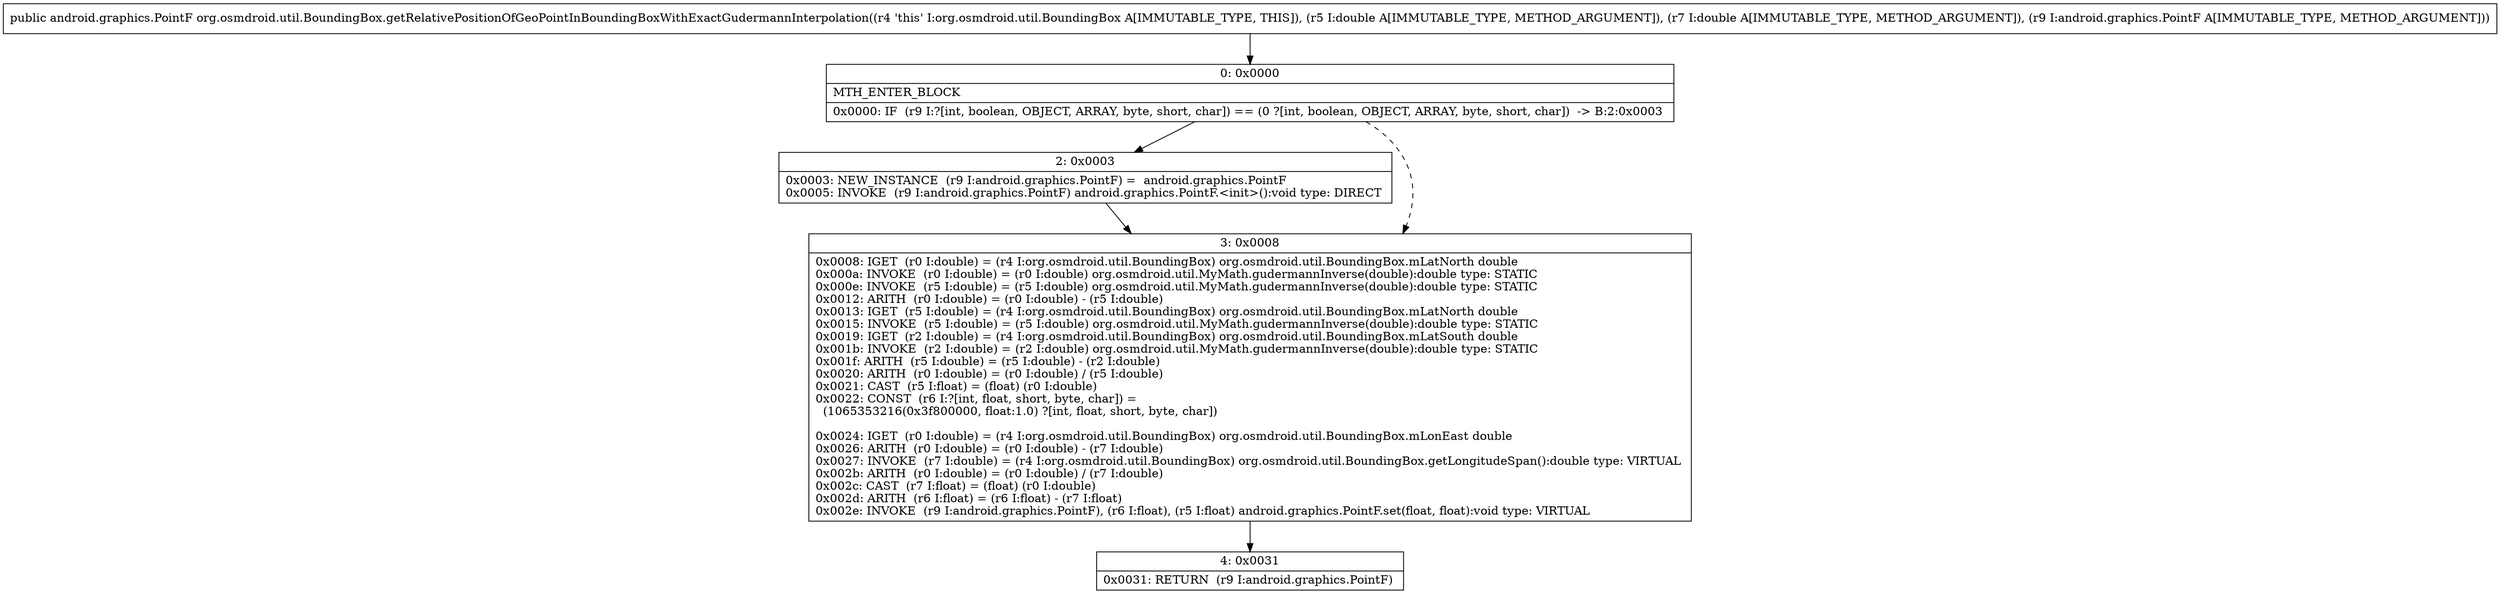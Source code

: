digraph "CFG fororg.osmdroid.util.BoundingBox.getRelativePositionOfGeoPointInBoundingBoxWithExactGudermannInterpolation(DDLandroid\/graphics\/PointF;)Landroid\/graphics\/PointF;" {
Node_0 [shape=record,label="{0\:\ 0x0000|MTH_ENTER_BLOCK\l|0x0000: IF  (r9 I:?[int, boolean, OBJECT, ARRAY, byte, short, char]) == (0 ?[int, boolean, OBJECT, ARRAY, byte, short, char])  \-\> B:2:0x0003 \l}"];
Node_2 [shape=record,label="{2\:\ 0x0003|0x0003: NEW_INSTANCE  (r9 I:android.graphics.PointF) =  android.graphics.PointF \l0x0005: INVOKE  (r9 I:android.graphics.PointF) android.graphics.PointF.\<init\>():void type: DIRECT \l}"];
Node_3 [shape=record,label="{3\:\ 0x0008|0x0008: IGET  (r0 I:double) = (r4 I:org.osmdroid.util.BoundingBox) org.osmdroid.util.BoundingBox.mLatNorth double \l0x000a: INVOKE  (r0 I:double) = (r0 I:double) org.osmdroid.util.MyMath.gudermannInverse(double):double type: STATIC \l0x000e: INVOKE  (r5 I:double) = (r5 I:double) org.osmdroid.util.MyMath.gudermannInverse(double):double type: STATIC \l0x0012: ARITH  (r0 I:double) = (r0 I:double) \- (r5 I:double) \l0x0013: IGET  (r5 I:double) = (r4 I:org.osmdroid.util.BoundingBox) org.osmdroid.util.BoundingBox.mLatNorth double \l0x0015: INVOKE  (r5 I:double) = (r5 I:double) org.osmdroid.util.MyMath.gudermannInverse(double):double type: STATIC \l0x0019: IGET  (r2 I:double) = (r4 I:org.osmdroid.util.BoundingBox) org.osmdroid.util.BoundingBox.mLatSouth double \l0x001b: INVOKE  (r2 I:double) = (r2 I:double) org.osmdroid.util.MyMath.gudermannInverse(double):double type: STATIC \l0x001f: ARITH  (r5 I:double) = (r5 I:double) \- (r2 I:double) \l0x0020: ARITH  (r0 I:double) = (r0 I:double) \/ (r5 I:double) \l0x0021: CAST  (r5 I:float) = (float) (r0 I:double) \l0x0022: CONST  (r6 I:?[int, float, short, byte, char]) = \l  (1065353216(0x3f800000, float:1.0) ?[int, float, short, byte, char])\l \l0x0024: IGET  (r0 I:double) = (r4 I:org.osmdroid.util.BoundingBox) org.osmdroid.util.BoundingBox.mLonEast double \l0x0026: ARITH  (r0 I:double) = (r0 I:double) \- (r7 I:double) \l0x0027: INVOKE  (r7 I:double) = (r4 I:org.osmdroid.util.BoundingBox) org.osmdroid.util.BoundingBox.getLongitudeSpan():double type: VIRTUAL \l0x002b: ARITH  (r0 I:double) = (r0 I:double) \/ (r7 I:double) \l0x002c: CAST  (r7 I:float) = (float) (r0 I:double) \l0x002d: ARITH  (r6 I:float) = (r6 I:float) \- (r7 I:float) \l0x002e: INVOKE  (r9 I:android.graphics.PointF), (r6 I:float), (r5 I:float) android.graphics.PointF.set(float, float):void type: VIRTUAL \l}"];
Node_4 [shape=record,label="{4\:\ 0x0031|0x0031: RETURN  (r9 I:android.graphics.PointF) \l}"];
MethodNode[shape=record,label="{public android.graphics.PointF org.osmdroid.util.BoundingBox.getRelativePositionOfGeoPointInBoundingBoxWithExactGudermannInterpolation((r4 'this' I:org.osmdroid.util.BoundingBox A[IMMUTABLE_TYPE, THIS]), (r5 I:double A[IMMUTABLE_TYPE, METHOD_ARGUMENT]), (r7 I:double A[IMMUTABLE_TYPE, METHOD_ARGUMENT]), (r9 I:android.graphics.PointF A[IMMUTABLE_TYPE, METHOD_ARGUMENT])) }"];
MethodNode -> Node_0;
Node_0 -> Node_2;
Node_0 -> Node_3[style=dashed];
Node_2 -> Node_3;
Node_3 -> Node_4;
}

